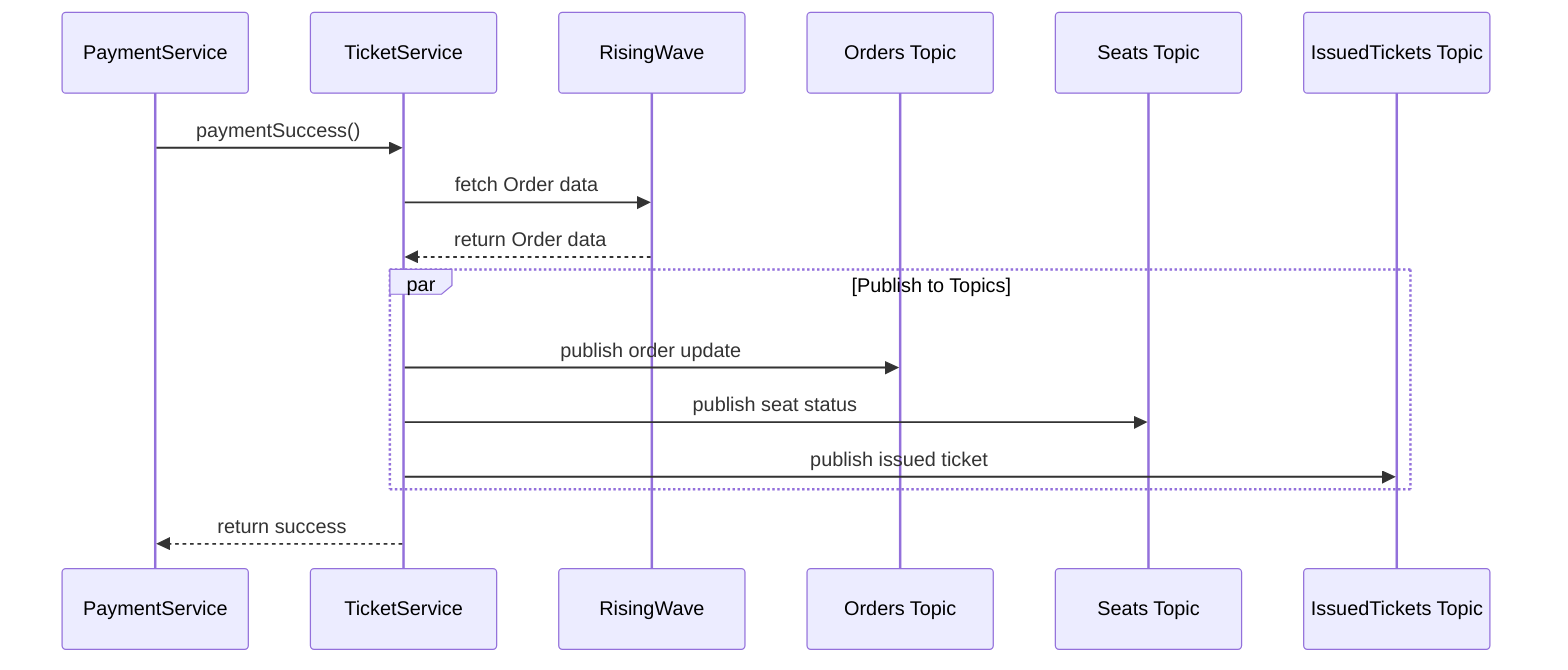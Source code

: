 sequenceDiagram
    participant PS as PaymentService
    participant TS as TicketService
    participant RW as RisingWave
    participant OT as Orders Topic
    participant ST as Seats Topic
    participant IT as IssuedTickets Topic

    PS->>TS: paymentSuccess()
    TS->>RW: fetch Order data
    RW-->>TS: return Order data
    
    par Publish to Topics
        TS->>OT: publish order update
        TS->>ST: publish seat status
        TS->>IT: publish issued ticket
    end
    
    TS-->>PS: return success